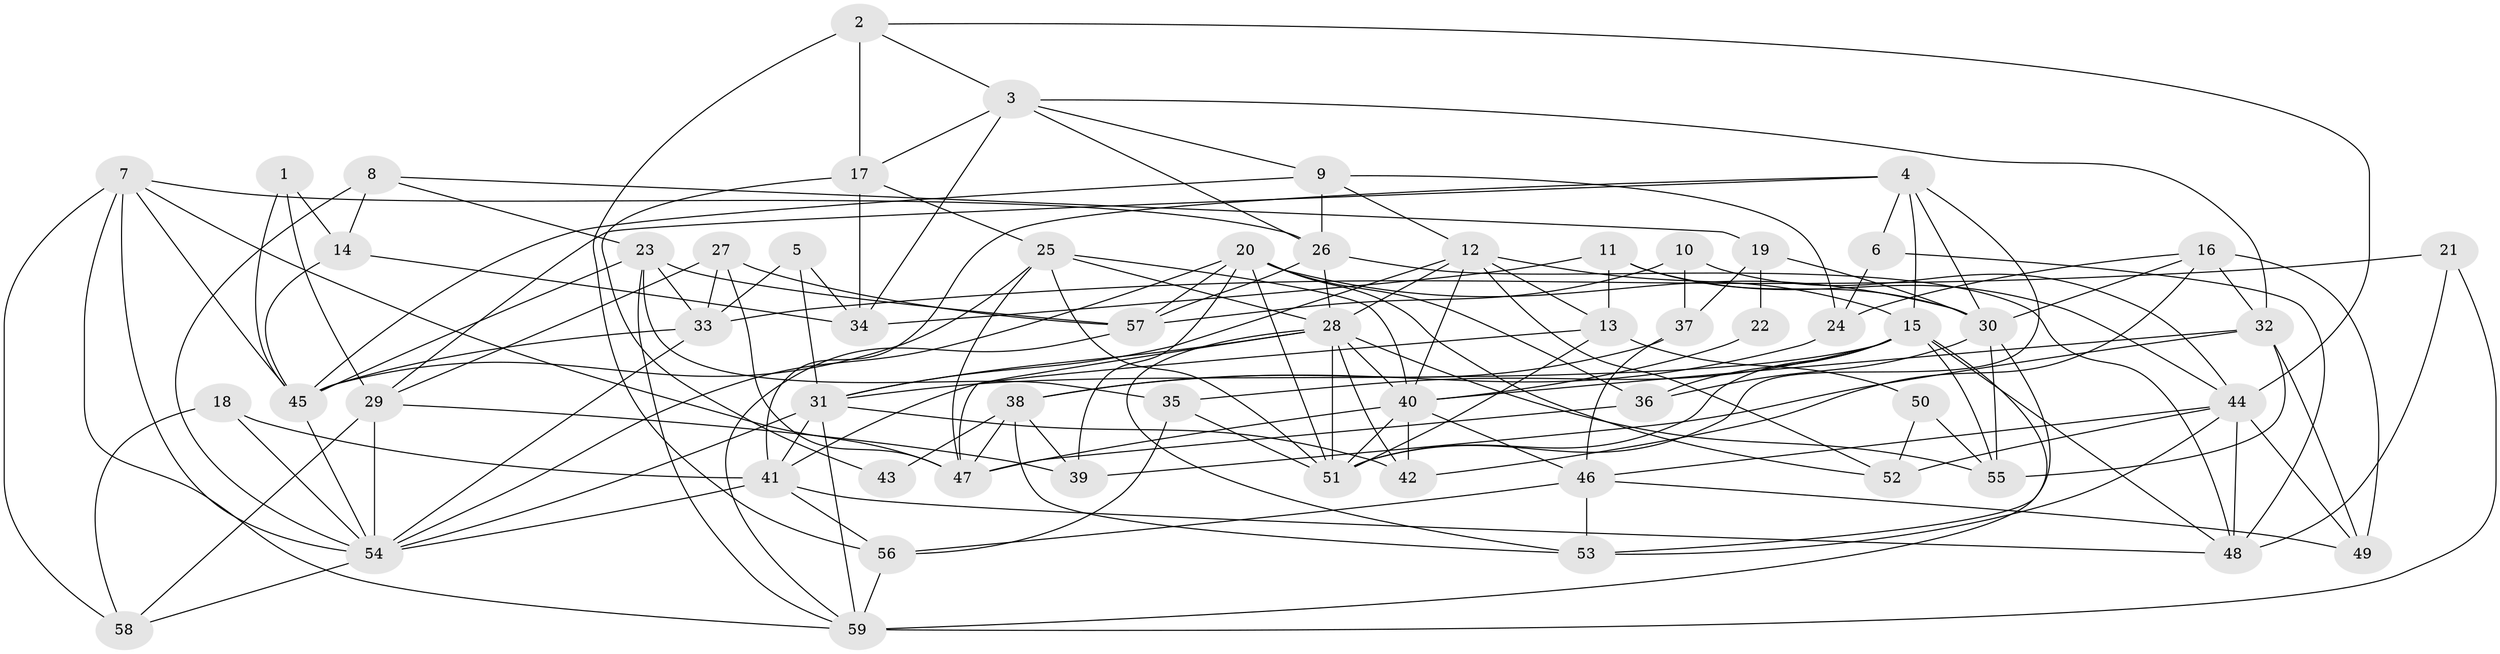 // original degree distribution, {4: 0.3333333333333333, 5: 0.17094017094017094, 8: 0.017094017094017096, 3: 0.27350427350427353, 7: 0.03418803418803419, 2: 0.10256410256410256, 6: 0.06837606837606838}
// Generated by graph-tools (version 1.1) at 2025/37/03/04/25 23:37:03]
// undirected, 59 vertices, 158 edges
graph export_dot {
  node [color=gray90,style=filled];
  1;
  2;
  3;
  4;
  5;
  6;
  7;
  8;
  9;
  10;
  11;
  12;
  13;
  14;
  15;
  16;
  17;
  18;
  19;
  20;
  21;
  22;
  23;
  24;
  25;
  26;
  27;
  28;
  29;
  30;
  31;
  32;
  33;
  34;
  35;
  36;
  37;
  38;
  39;
  40;
  41;
  42;
  43;
  44;
  45;
  46;
  47;
  48;
  49;
  50;
  51;
  52;
  53;
  54;
  55;
  56;
  57;
  58;
  59;
  1 -- 14 [weight=1.0];
  1 -- 29 [weight=1.0];
  1 -- 45 [weight=1.0];
  2 -- 3 [weight=1.0];
  2 -- 17 [weight=1.0];
  2 -- 44 [weight=1.0];
  2 -- 56 [weight=2.0];
  3 -- 9 [weight=1.0];
  3 -- 17 [weight=1.0];
  3 -- 26 [weight=1.0];
  3 -- 32 [weight=1.0];
  3 -- 34 [weight=1.0];
  4 -- 6 [weight=1.0];
  4 -- 15 [weight=1.0];
  4 -- 29 [weight=1.0];
  4 -- 30 [weight=1.0];
  4 -- 41 [weight=1.0];
  4 -- 51 [weight=1.0];
  5 -- 31 [weight=1.0];
  5 -- 33 [weight=3.0];
  5 -- 34 [weight=1.0];
  6 -- 24 [weight=1.0];
  6 -- 48 [weight=1.0];
  7 -- 26 [weight=1.0];
  7 -- 45 [weight=1.0];
  7 -- 47 [weight=1.0];
  7 -- 54 [weight=1.0];
  7 -- 58 [weight=1.0];
  7 -- 59 [weight=1.0];
  8 -- 14 [weight=1.0];
  8 -- 19 [weight=1.0];
  8 -- 23 [weight=1.0];
  8 -- 54 [weight=1.0];
  9 -- 12 [weight=1.0];
  9 -- 24 [weight=1.0];
  9 -- 26 [weight=1.0];
  9 -- 45 [weight=1.0];
  10 -- 37 [weight=1.0];
  10 -- 44 [weight=1.0];
  10 -- 57 [weight=1.0];
  11 -- 13 [weight=1.0];
  11 -- 30 [weight=1.0];
  11 -- 34 [weight=2.0];
  11 -- 44 [weight=1.0];
  12 -- 13 [weight=1.0];
  12 -- 15 [weight=1.0];
  12 -- 28 [weight=1.0];
  12 -- 31 [weight=1.0];
  12 -- 40 [weight=1.0];
  12 -- 52 [weight=1.0];
  13 -- 41 [weight=1.0];
  13 -- 50 [weight=1.0];
  13 -- 51 [weight=1.0];
  14 -- 34 [weight=1.0];
  14 -- 45 [weight=1.0];
  15 -- 31 [weight=1.0];
  15 -- 35 [weight=1.0];
  15 -- 36 [weight=1.0];
  15 -- 48 [weight=2.0];
  15 -- 51 [weight=1.0];
  15 -- 55 [weight=1.0];
  15 -- 59 [weight=1.0];
  16 -- 24 [weight=1.0];
  16 -- 30 [weight=1.0];
  16 -- 32 [weight=1.0];
  16 -- 42 [weight=1.0];
  16 -- 49 [weight=1.0];
  17 -- 25 [weight=1.0];
  17 -- 34 [weight=1.0];
  17 -- 43 [weight=1.0];
  18 -- 41 [weight=1.0];
  18 -- 54 [weight=1.0];
  18 -- 58 [weight=1.0];
  19 -- 22 [weight=1.0];
  19 -- 30 [weight=2.0];
  19 -- 37 [weight=2.0];
  20 -- 30 [weight=1.0];
  20 -- 36 [weight=1.0];
  20 -- 39 [weight=1.0];
  20 -- 51 [weight=1.0];
  20 -- 52 [weight=1.0];
  20 -- 54 [weight=1.0];
  20 -- 57 [weight=1.0];
  21 -- 33 [weight=1.0];
  21 -- 48 [weight=1.0];
  21 -- 59 [weight=1.0];
  22 -- 40 [weight=1.0];
  23 -- 33 [weight=1.0];
  23 -- 35 [weight=1.0];
  23 -- 45 [weight=1.0];
  23 -- 57 [weight=1.0];
  23 -- 59 [weight=1.0];
  24 -- 38 [weight=1.0];
  25 -- 28 [weight=1.0];
  25 -- 40 [weight=1.0];
  25 -- 45 [weight=1.0];
  25 -- 47 [weight=1.0];
  25 -- 51 [weight=1.0];
  26 -- 28 [weight=1.0];
  26 -- 48 [weight=1.0];
  26 -- 57 [weight=1.0];
  27 -- 29 [weight=1.0];
  27 -- 33 [weight=1.0];
  27 -- 47 [weight=1.0];
  27 -- 57 [weight=1.0];
  28 -- 31 [weight=2.0];
  28 -- 40 [weight=1.0];
  28 -- 42 [weight=1.0];
  28 -- 47 [weight=1.0];
  28 -- 51 [weight=1.0];
  28 -- 53 [weight=1.0];
  28 -- 55 [weight=1.0];
  29 -- 39 [weight=1.0];
  29 -- 54 [weight=1.0];
  29 -- 58 [weight=2.0];
  30 -- 36 [weight=1.0];
  30 -- 53 [weight=1.0];
  30 -- 55 [weight=2.0];
  31 -- 41 [weight=1.0];
  31 -- 42 [weight=1.0];
  31 -- 54 [weight=2.0];
  31 -- 59 [weight=1.0];
  32 -- 39 [weight=1.0];
  32 -- 40 [weight=1.0];
  32 -- 49 [weight=1.0];
  32 -- 55 [weight=1.0];
  33 -- 45 [weight=1.0];
  33 -- 54 [weight=1.0];
  35 -- 51 [weight=1.0];
  35 -- 56 [weight=1.0];
  36 -- 47 [weight=1.0];
  37 -- 38 [weight=1.0];
  37 -- 46 [weight=1.0];
  38 -- 39 [weight=1.0];
  38 -- 43 [weight=2.0];
  38 -- 47 [weight=1.0];
  38 -- 53 [weight=1.0];
  40 -- 42 [weight=1.0];
  40 -- 46 [weight=1.0];
  40 -- 47 [weight=1.0];
  40 -- 51 [weight=2.0];
  41 -- 48 [weight=1.0];
  41 -- 54 [weight=1.0];
  41 -- 56 [weight=1.0];
  44 -- 46 [weight=1.0];
  44 -- 48 [weight=1.0];
  44 -- 49 [weight=1.0];
  44 -- 52 [weight=1.0];
  44 -- 53 [weight=1.0];
  45 -- 54 [weight=1.0];
  46 -- 49 [weight=1.0];
  46 -- 53 [weight=1.0];
  46 -- 56 [weight=1.0];
  50 -- 52 [weight=1.0];
  50 -- 55 [weight=1.0];
  54 -- 58 [weight=1.0];
  56 -- 59 [weight=2.0];
  57 -- 59 [weight=1.0];
}
